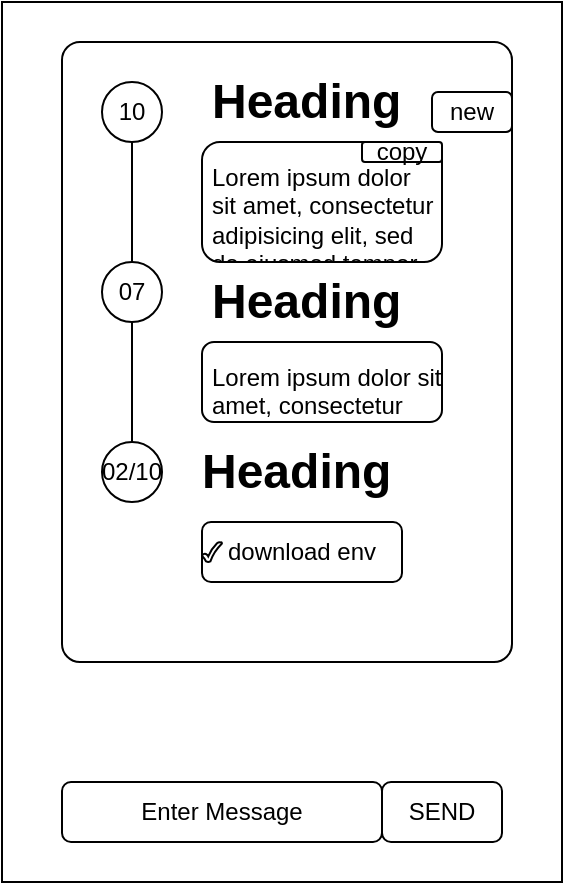 <mxfile version="23.1.5" type="github">
  <diagram name="Page-1" id="ndZINGRnPVI3fZeNtN0m">
    <mxGraphModel dx="779" dy="394" grid="1" gridSize="10" guides="1" tooltips="1" connect="1" arrows="1" fold="1" page="1" pageScale="1" pageWidth="827" pageHeight="1169" math="0" shadow="0">
      <root>
        <mxCell id="0" />
        <mxCell id="1" parent="0" />
        <mxCell id="jD6W0hsCGpTvZv-8-NtV-2" value="" style="rounded=0;whiteSpace=wrap;html=1;" vertex="1" parent="1">
          <mxGeometry x="40" y="40" width="280" height="440" as="geometry" />
        </mxCell>
        <mxCell id="jD6W0hsCGpTvZv-8-NtV-6" value="" style="rounded=1;whiteSpace=wrap;html=1;arcSize=4;" vertex="1" parent="1">
          <mxGeometry x="70" y="60" width="225" height="310" as="geometry" />
        </mxCell>
        <mxCell id="jD6W0hsCGpTvZv-8-NtV-7" value="10" style="ellipse;whiteSpace=wrap;html=1;aspect=fixed;" vertex="1" parent="1">
          <mxGeometry x="90" y="80" width="30" height="30" as="geometry" />
        </mxCell>
        <mxCell id="jD6W0hsCGpTvZv-8-NtV-8" value="07" style="ellipse;whiteSpace=wrap;html=1;aspect=fixed;" vertex="1" parent="1">
          <mxGeometry x="90" y="170" width="30" height="30" as="geometry" />
        </mxCell>
        <mxCell id="jD6W0hsCGpTvZv-8-NtV-9" value="02/10" style="ellipse;whiteSpace=wrap;html=1;aspect=fixed;" vertex="1" parent="1">
          <mxGeometry x="90" y="260" width="30" height="30" as="geometry" />
        </mxCell>
        <mxCell id="jD6W0hsCGpTvZv-8-NtV-11" value="" style="endArrow=none;html=1;rounded=0;exitX=0.5;exitY=0;exitDx=0;exitDy=0;" edge="1" parent="1" source="jD6W0hsCGpTvZv-8-NtV-9" target="jD6W0hsCGpTvZv-8-NtV-8">
          <mxGeometry width="50" height="50" relative="1" as="geometry">
            <mxPoint x="160" y="230" as="sourcePoint" />
            <mxPoint x="210" y="180" as="targetPoint" />
          </mxGeometry>
        </mxCell>
        <mxCell id="jD6W0hsCGpTvZv-8-NtV-13" value="" style="endArrow=none;html=1;rounded=0;entryX=0.5;entryY=1;entryDx=0;entryDy=0;exitX=0.5;exitY=0;exitDx=0;exitDy=0;" edge="1" parent="1" source="jD6W0hsCGpTvZv-8-NtV-8" target="jD6W0hsCGpTvZv-8-NtV-7">
          <mxGeometry width="50" height="50" relative="1" as="geometry">
            <mxPoint x="160" y="230" as="sourcePoint" />
            <mxPoint x="210" y="180" as="targetPoint" />
          </mxGeometry>
        </mxCell>
        <mxCell id="jD6W0hsCGpTvZv-8-NtV-15" value="" style="rounded=1;whiteSpace=wrap;html=1;" vertex="1" parent="1">
          <mxGeometry x="140" y="110" width="120" height="60" as="geometry" />
        </mxCell>
        <mxCell id="jD6W0hsCGpTvZv-8-NtV-16" value="" style="rounded=1;whiteSpace=wrap;html=1;" vertex="1" parent="1">
          <mxGeometry x="140" y="210" width="120" height="40" as="geometry" />
        </mxCell>
        <mxCell id="jD6W0hsCGpTvZv-8-NtV-18" value="&lt;h1&gt;Heading&lt;/h1&gt;&lt;p&gt;Lorem ipsum dolor sit amet, consectetur adipisicing elit, sed do eiusmod tempor incididunt ut labore et dolore magna aliqua.&lt;/p&gt;" style="text;html=1;spacing=5;spacingTop=-20;whiteSpace=wrap;overflow=hidden;rounded=0;" vertex="1" parent="1">
          <mxGeometry x="140" y="70" width="120" height="100" as="geometry" />
        </mxCell>
        <mxCell id="jD6W0hsCGpTvZv-8-NtV-19" value="&lt;h1&gt;Heading&lt;/h1&gt;&lt;p&gt;Lorem ipsum dolor sit amet, consectetur adipisicing elit, sed do eiusmod tempor incididunt ut labore et dolore magna aliqua.&lt;/p&gt;" style="text;html=1;spacing=5;spacingTop=-20;whiteSpace=wrap;overflow=hidden;rounded=0;" vertex="1" parent="1">
          <mxGeometry x="140" y="170" width="140" height="80" as="geometry" />
        </mxCell>
        <mxCell id="jD6W0hsCGpTvZv-8-NtV-20" value="&lt;h1&gt;Heading&lt;/h1&gt;" style="text;html=1;spacing=5;spacingTop=-20;whiteSpace=wrap;overflow=hidden;rounded=0;" vertex="1" parent="1">
          <mxGeometry x="135" y="255" width="130" height="40" as="geometry" />
        </mxCell>
        <mxCell id="jD6W0hsCGpTvZv-8-NtV-21" value="download env" style="rounded=1;whiteSpace=wrap;html=1;" vertex="1" parent="1">
          <mxGeometry x="140" y="300" width="100" height="30" as="geometry" />
        </mxCell>
        <mxCell id="jD6W0hsCGpTvZv-8-NtV-22" value="" style="verticalLabelPosition=bottom;verticalAlign=top;html=1;shape=mxgraph.basic.tick" vertex="1" parent="1">
          <mxGeometry x="140" y="310" width="10" height="10" as="geometry" />
        </mxCell>
        <mxCell id="jD6W0hsCGpTvZv-8-NtV-23" value="new" style="rounded=1;whiteSpace=wrap;html=1;" vertex="1" parent="1">
          <mxGeometry x="255" y="85" width="40" height="20" as="geometry" />
        </mxCell>
        <mxCell id="jD6W0hsCGpTvZv-8-NtV-24" value="copy" style="rounded=1;whiteSpace=wrap;html=1;" vertex="1" parent="1">
          <mxGeometry x="220" y="110" width="40" height="10" as="geometry" />
        </mxCell>
        <mxCell id="jD6W0hsCGpTvZv-8-NtV-29" value="Enter Message" style="rounded=1;whiteSpace=wrap;html=1;" vertex="1" parent="1">
          <mxGeometry x="70" y="430" width="160" height="30" as="geometry" />
        </mxCell>
        <mxCell id="jD6W0hsCGpTvZv-8-NtV-30" value="SEND" style="rounded=1;whiteSpace=wrap;html=1;" vertex="1" parent="1">
          <mxGeometry x="230" y="430" width="60" height="30" as="geometry" />
        </mxCell>
      </root>
    </mxGraphModel>
  </diagram>
</mxfile>

